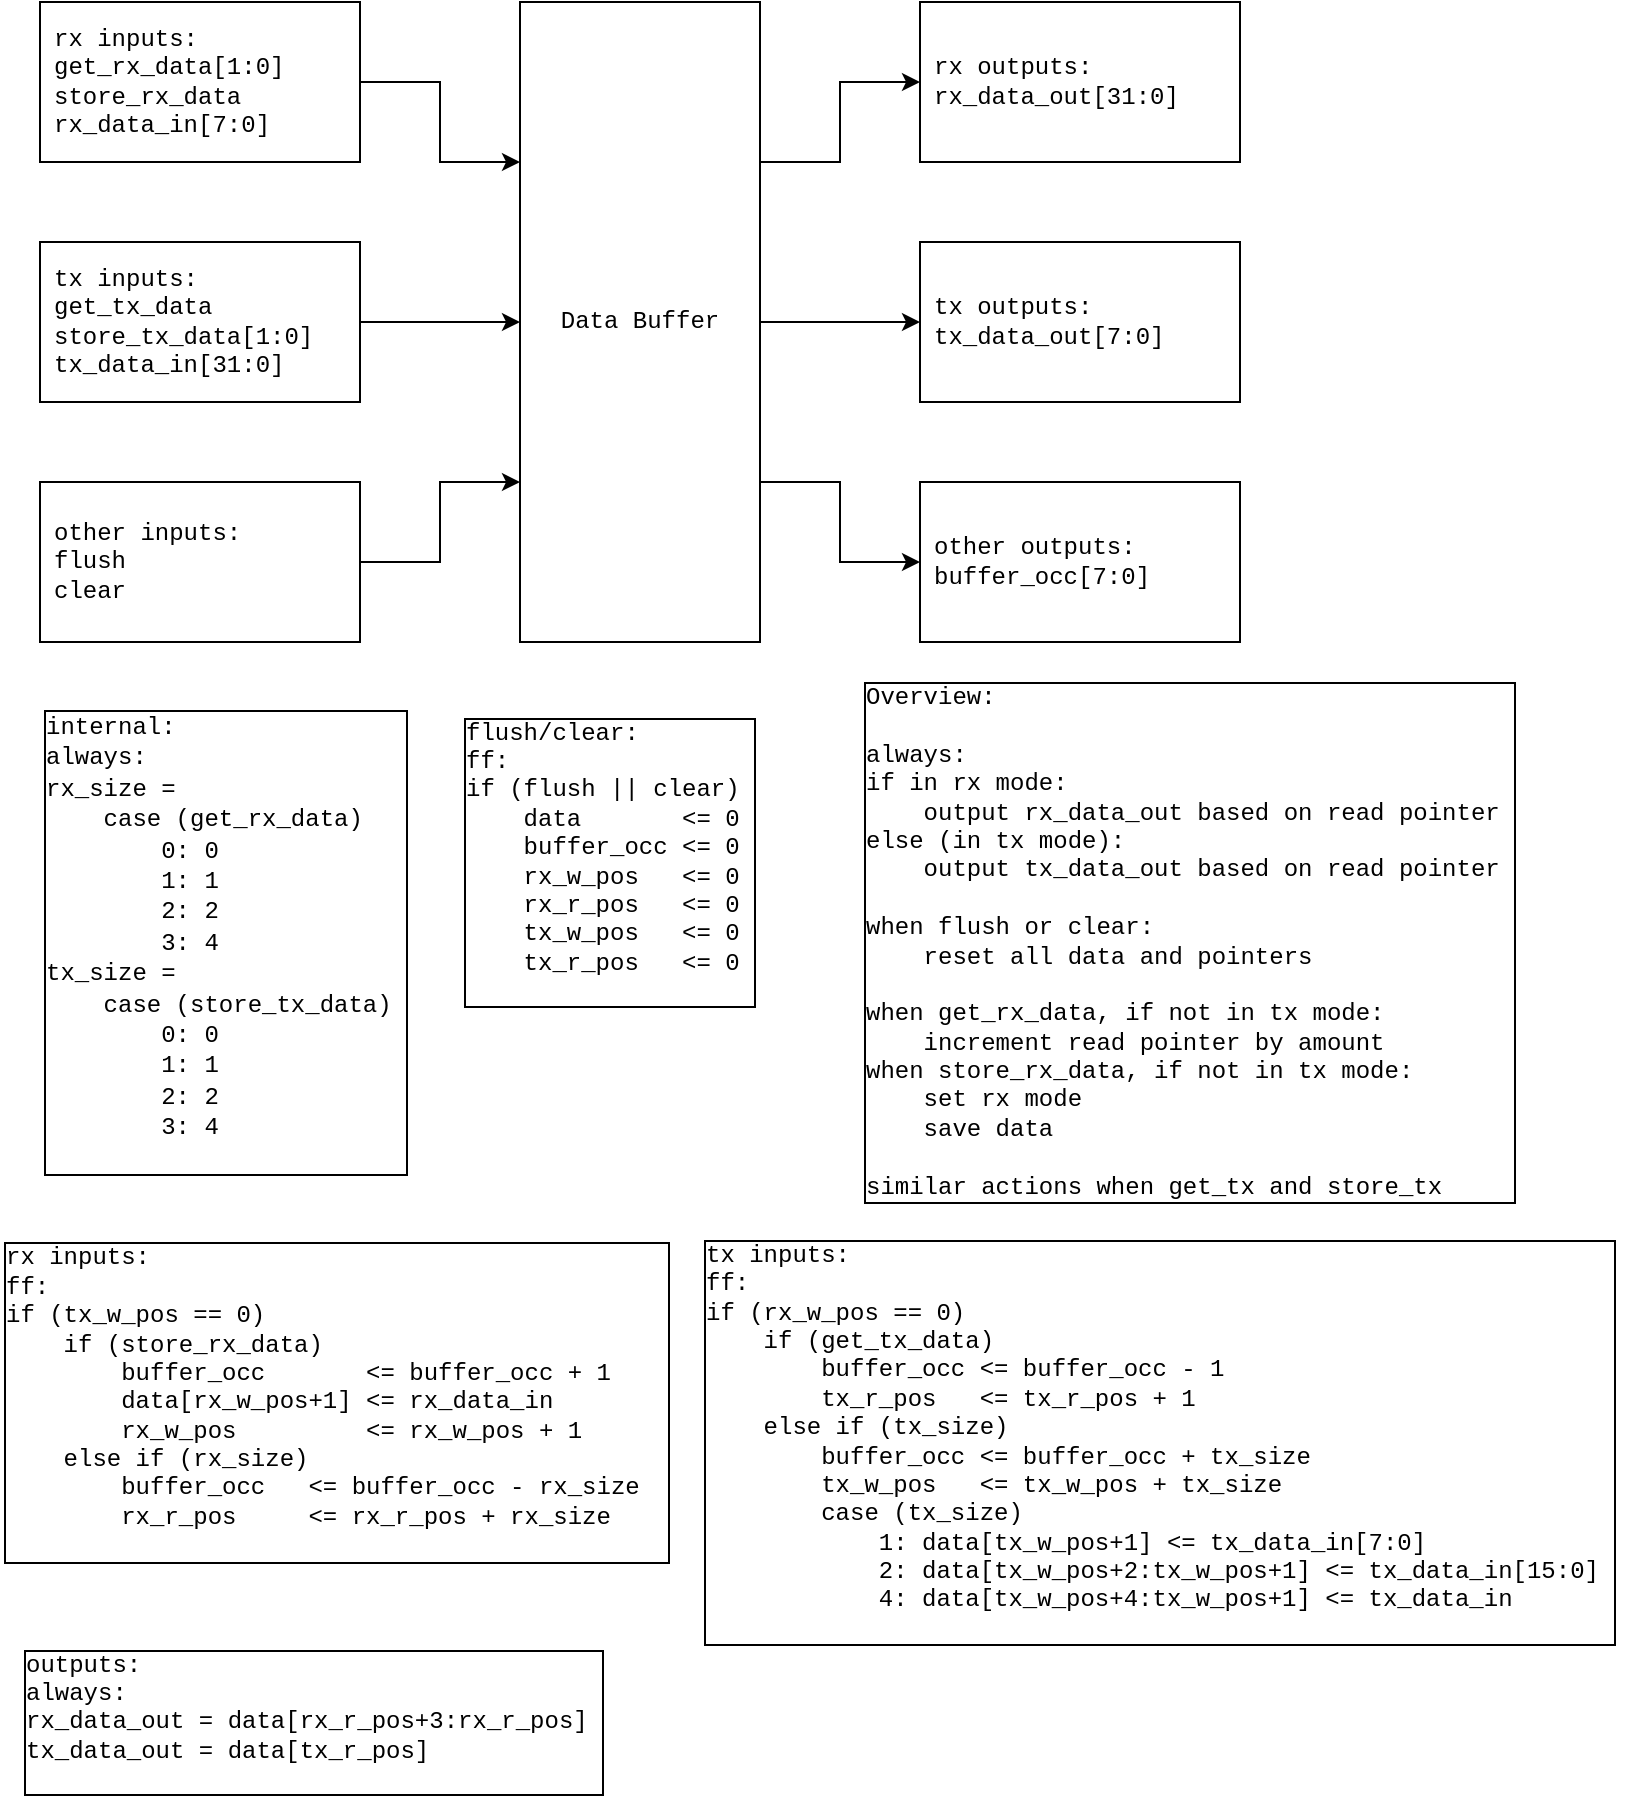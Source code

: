<mxfile>
    <diagram id="759UUr5zTBEioMdMWIvF" name="Page-1">
        <mxGraphModel dx="1380" dy="716" grid="1" gridSize="10" guides="1" tooltips="1" connect="1" arrows="1" fold="1" page="1" pageScale="1" pageWidth="850" pageHeight="1100" math="0" shadow="0">
            <root>
                <mxCell id="0"/>
                <mxCell id="1" parent="0"/>
                <mxCell id="14" value="" style="edgeStyle=orthogonalEdgeStyle;rounded=0;html=1;fontFamily=Courier New;" parent="1" source="2" target="8" edge="1">
                    <mxGeometry relative="1" as="geometry"/>
                </mxCell>
                <mxCell id="16" style="edgeStyle=orthogonalEdgeStyle;rounded=0;html=1;exitX=1;exitY=0.25;exitDx=0;exitDy=0;entryX=0;entryY=0.5;entryDx=0;entryDy=0;fontFamily=Courier New;" parent="1" source="2" target="7" edge="1">
                    <mxGeometry relative="1" as="geometry"/>
                </mxCell>
                <mxCell id="17" style="edgeStyle=orthogonalEdgeStyle;rounded=0;html=1;exitX=1;exitY=0.75;exitDx=0;exitDy=0;entryX=0;entryY=0.5;entryDx=0;entryDy=0;fontFamily=Courier New;" parent="1" source="2" target="9" edge="1">
                    <mxGeometry relative="1" as="geometry"/>
                </mxCell>
                <mxCell id="2" value="Data Buffer" style="rounded=0;whiteSpace=wrap;html=1;fontFamily=Courier New;" parent="1" vertex="1">
                    <mxGeometry x="280" y="40" width="120" height="320" as="geometry"/>
                </mxCell>
                <mxCell id="11" style="edgeStyle=orthogonalEdgeStyle;html=1;exitX=1;exitY=0.5;exitDx=0;exitDy=0;entryX=0;entryY=0.25;entryDx=0;entryDy=0;fontFamily=Courier New;rounded=0;" parent="1" source="3" target="2" edge="1">
                    <mxGeometry relative="1" as="geometry"/>
                </mxCell>
                <mxCell id="3" value="rx inputs:&lt;br&gt;get_rx_data[1:0]&lt;br&gt;store_rx_data&lt;br&gt;rx_data_in[7:0]" style="rounded=0;whiteSpace=wrap;html=1;fontFamily=Courier New;align=left;spacingLeft=5;spacing=2;" parent="1" vertex="1">
                    <mxGeometry x="40" y="40" width="160" height="80" as="geometry"/>
                </mxCell>
                <mxCell id="12" style="edgeStyle=orthogonalEdgeStyle;rounded=0;html=1;exitX=1;exitY=0.5;exitDx=0;exitDy=0;entryX=0;entryY=0.5;entryDx=0;entryDy=0;fontFamily=Courier New;" parent="1" source="4" target="2" edge="1">
                    <mxGeometry relative="1" as="geometry"/>
                </mxCell>
                <mxCell id="4" value="tx inputs:&lt;br&gt;get_tx_data&lt;br&gt;store_tx_data[1:0]&lt;br&gt;tx_data_in[31:0]" style="rounded=0;whiteSpace=wrap;html=1;fontFamily=Courier New;align=left;spacingLeft=5;spacing=2;" parent="1" vertex="1">
                    <mxGeometry x="40" y="160" width="160" height="80" as="geometry"/>
                </mxCell>
                <mxCell id="13" style="edgeStyle=orthogonalEdgeStyle;rounded=0;html=1;exitX=1;exitY=0.5;exitDx=0;exitDy=0;entryX=0;entryY=0.75;entryDx=0;entryDy=0;fontFamily=Courier New;" parent="1" source="5" target="2" edge="1">
                    <mxGeometry relative="1" as="geometry"/>
                </mxCell>
                <mxCell id="5" value="other inputs:&lt;br&gt;flush&lt;br&gt;clear" style="rounded=0;whiteSpace=wrap;html=1;fontFamily=Courier New;align=left;spacingLeft=5;spacing=2;" parent="1" vertex="1">
                    <mxGeometry x="40" y="280" width="160" height="80" as="geometry"/>
                </mxCell>
                <mxCell id="7" value="rx outputs:&lt;br&gt;rx_data_out[31:0]" style="rounded=0;whiteSpace=wrap;html=1;fontFamily=Courier New;align=left;spacingLeft=5;spacing=2;" parent="1" vertex="1">
                    <mxGeometry x="480" y="40" width="160" height="80" as="geometry"/>
                </mxCell>
                <mxCell id="8" value="tx outputs:&lt;br&gt;tx_data_out[7:0]" style="rounded=0;whiteSpace=wrap;html=1;fontFamily=Courier New;align=left;spacingLeft=5;spacing=2;" parent="1" vertex="1">
                    <mxGeometry x="480" y="160" width="160" height="80" as="geometry"/>
                </mxCell>
                <mxCell id="9" value="other outputs:&lt;br&gt;buffer_occ[7:0]" style="rounded=0;whiteSpace=wrap;html=1;fontFamily=Courier New;align=left;spacingLeft=5;spacing=2;" parent="1" vertex="1">
                    <mxGeometry x="480" y="280" width="160" height="80" as="geometry"/>
                </mxCell>
                <mxCell id="18" value="outputs:&lt;br&gt;always:&lt;br&gt;rx_data_out = data[rx_r_pos+3:rx_r_pos]&amp;nbsp;&lt;br&gt;tx_data_out = data[tx_r_pos]&lt;br&gt;&amp;nbsp;" style="text;html=1;align=left;verticalAlign=middle;resizable=0;points=[];autosize=1;strokeColor=none;fillColor=none;fontFamily=Courier New;labelBorderColor=default;" parent="1" vertex="1">
                    <mxGeometry x="30" y="860" width="300" height="80" as="geometry"/>
                </mxCell>
                <mxCell id="19" value="flush/clear:&lt;br&gt;ff:&lt;br&gt;if (flush || clear)&amp;nbsp;&lt;br&gt;&amp;nbsp; &amp;nbsp; data&amp;nbsp; &amp;nbsp; &amp;nbsp; &amp;nbsp;&amp;lt;= 0&lt;br&gt;&amp;nbsp; &amp;nbsp; buffer_occ &amp;lt;= 0&lt;br&gt;&amp;nbsp; &amp;nbsp; rx_w_pos&amp;nbsp; &amp;nbsp;&amp;lt;= 0&lt;br&gt;&amp;nbsp; &amp;nbsp; rx_r_pos&amp;nbsp; &amp;nbsp;&amp;lt;= 0&lt;br&gt;&amp;nbsp; &amp;nbsp; tx_w_pos&amp;nbsp; &amp;nbsp;&amp;lt;= 0&lt;br&gt;&amp;nbsp; &amp;nbsp; tx_r_pos&amp;nbsp; &amp;nbsp;&amp;lt;= 0&lt;br&gt;&amp;nbsp;" style="text;html=1;align=left;verticalAlign=middle;resizable=0;points=[];autosize=1;strokeColor=none;fillColor=none;fontFamily=Courier New;labelBorderColor=default;" parent="1" vertex="1">
                    <mxGeometry x="250" y="395" width="160" height="150" as="geometry"/>
                </mxCell>
                <mxCell id="20" value="rx inputs:&lt;br&gt;ff:&lt;br&gt;if (tx_w_pos == 0)&lt;br&gt;&amp;nbsp; &amp;nbsp; if (store_rx_data)&lt;br&gt;&amp;nbsp; &amp;nbsp;&amp;nbsp;&amp;nbsp; &amp;nbsp; buffer_occ&amp;nbsp; &amp;nbsp; &amp;nbsp; &amp;nbsp;&amp;lt;= buffer_occ + 1&amp;nbsp;&lt;br&gt;&amp;nbsp; &amp;nbsp;&amp;nbsp;&amp;nbsp; &amp;nbsp; data[rx_w_pos+1] &amp;lt;= rx_data_in&lt;br&gt;&amp;nbsp; &amp;nbsp;&amp;nbsp;&amp;nbsp; &amp;nbsp; rx_w_pos&amp;nbsp; &amp;nbsp; &amp;nbsp; &amp;nbsp; &amp;nbsp;&amp;lt;= rx_w_pos + 1&lt;br&gt;&amp;nbsp; &amp;nbsp;&amp;nbsp;else if (rx_size)&lt;br&gt;&amp;nbsp; &amp;nbsp;&amp;nbsp;&amp;nbsp; &amp;nbsp; buffer_occ&amp;nbsp; &amp;nbsp;&amp;lt;= buffer_occ - rx_size&amp;nbsp;&amp;nbsp;&lt;br&gt;&amp;nbsp; &amp;nbsp;&amp;nbsp;&amp;nbsp; &amp;nbsp; rx_r_pos&amp;nbsp; &amp;nbsp; &amp;nbsp;&amp;lt;= rx_r_pos + rx_size&lt;br&gt;&amp;nbsp;" style="text;html=1;align=left;verticalAlign=middle;resizable=0;points=[];autosize=1;strokeColor=none;fillColor=none;fontFamily=Courier New;labelBorderColor=default;" parent="1" vertex="1">
                    <mxGeometry x="20" y="660" width="350" height="160" as="geometry"/>
                </mxCell>
                <mxCell id="22" value="tx inputs:&lt;br&gt;ff:&lt;br&gt;if (rx_w_pos == 0)&lt;br&gt;&amp;nbsp; &amp;nbsp;&amp;nbsp;if (get_tx_data)&lt;br&gt;&amp;nbsp; &amp;nbsp;&amp;nbsp;&amp;nbsp; &amp;nbsp; buffer_occ &amp;lt;= buffer_occ - 1&lt;br&gt;&amp;nbsp; &amp;nbsp;&amp;nbsp;&amp;nbsp; &amp;nbsp; tx_r_pos&amp;nbsp; &amp;nbsp;&amp;lt;= tx_r_pos + 1&amp;nbsp;&lt;br&gt;&amp;nbsp; &amp;nbsp;&amp;nbsp;else if (tx_size)&lt;br&gt;&amp;nbsp; &amp;nbsp;&amp;nbsp;&amp;nbsp; &amp;nbsp; buffer_occ &amp;lt;= buffer_occ + tx_size&amp;nbsp;&lt;br&gt;&amp;nbsp; &amp;nbsp;&amp;nbsp;&amp;nbsp; &amp;nbsp; tx_w_pos&amp;nbsp; &amp;nbsp;&amp;lt;= tx_w_pos + tx_size&lt;br&gt;&amp;nbsp; &amp;nbsp; &amp;nbsp; &amp;nbsp; case (tx_size)&lt;br&gt;&amp;nbsp; &amp;nbsp; &amp;nbsp; &amp;nbsp; &amp;nbsp; &amp;nbsp; 1: data[tx_w_pos+1] &amp;lt;= tx_data_in[7:0]&lt;br&gt;&amp;nbsp; &amp;nbsp; &amp;nbsp; &amp;nbsp; &amp;nbsp; &amp;nbsp; 2: data[tx_w_pos+2:tx_w_pos+1] &amp;lt;= tx_data_in[15:0]&amp;nbsp;&lt;br&gt;&amp;nbsp; &amp;nbsp; &amp;nbsp; &amp;nbsp; &amp;nbsp; &amp;nbsp; 4: data[tx_w_pos+4:tx_w_pos+1] &amp;lt;= tx_data_in&lt;br&gt;&amp;nbsp;" style="text;html=1;align=left;verticalAlign=middle;resizable=0;points=[];autosize=1;strokeColor=none;fillColor=none;fontFamily=Courier New;labelBorderColor=default;" parent="1" vertex="1">
                    <mxGeometry x="370" y="660" width="470" height="200" as="geometry"/>
                </mxCell>
                <mxCell id="23" value="Overview:&lt;br&gt;&lt;br&gt;always:&lt;br&gt;if in rx mode:&lt;br&gt;&amp;nbsp; &amp;nbsp; output rx_data_out based on read pointer&amp;nbsp;&lt;br&gt;else (in tx mode):&lt;br&gt;&amp;nbsp; &amp;nbsp; output tx_data_out based on read pointer&lt;br&gt;&lt;br&gt;when flush or clear:&lt;br&gt;&amp;nbsp; &amp;nbsp; reset all data and pointers&lt;br&gt;&lt;br&gt;when get_rx_data, if not in tx mode:&lt;br&gt;&amp;nbsp; &amp;nbsp; increment read pointer by amount&lt;br&gt;when store_rx_data, if not in tx mode:&lt;br&gt;&amp;nbsp; &amp;nbsp; set rx mode&lt;br&gt;&amp;nbsp; &amp;nbsp; save data&lt;br&gt;&lt;br&gt;similar actions when get_tx and store_tx" style="text;html=1;align=left;verticalAlign=middle;resizable=0;points=[];autosize=1;strokeColor=none;fillColor=none;fontFamily=Courier New;labelBorderColor=default;" parent="1" vertex="1">
                    <mxGeometry x="450" y="380" width="340" height="260" as="geometry"/>
                </mxCell>
                <mxCell id="24" value="&lt;font face=&quot;Courier New&quot;&gt;internal:&lt;br&gt;always:&lt;br&gt;rx_size =&lt;br&gt;&amp;nbsp; &amp;nbsp; case (get_rx_data)&lt;br&gt;&amp;nbsp; &amp;nbsp; &amp;nbsp; &amp;nbsp; 0: 0&lt;br&gt;&amp;nbsp; &amp;nbsp; &amp;nbsp; &amp;nbsp; 1: 1&lt;br&gt;&amp;nbsp; &amp;nbsp; &amp;nbsp; &amp;nbsp; 2: 2&lt;br&gt;&amp;nbsp; &amp;nbsp; &amp;nbsp; &amp;nbsp; 3: 4&lt;br&gt;&lt;/font&gt;&lt;span style=&quot;font-family: &amp;#34;courier new&amp;#34;&quot;&gt;tx_size =&lt;/span&gt;&lt;br style=&quot;font-family: &amp;#34;courier new&amp;#34;&quot;&gt;&lt;span style=&quot;font-family: &amp;#34;courier new&amp;#34;&quot;&gt;&amp;nbsp; &amp;nbsp; case (store_tx_data)&amp;nbsp;&lt;/span&gt;&lt;br style=&quot;font-family: &amp;#34;courier new&amp;#34;&quot;&gt;&lt;span style=&quot;font-family: &amp;#34;courier new&amp;#34;&quot;&gt;&amp;nbsp; &amp;nbsp; &amp;nbsp; &amp;nbsp; 0: 0&lt;/span&gt;&lt;br style=&quot;font-family: &amp;#34;courier new&amp;#34;&quot;&gt;&lt;span style=&quot;font-family: &amp;#34;courier new&amp;#34;&quot;&gt;&amp;nbsp; &amp;nbsp; &amp;nbsp; &amp;nbsp; 1: 1&lt;/span&gt;&lt;br style=&quot;font-family: &amp;#34;courier new&amp;#34;&quot;&gt;&lt;span style=&quot;font-family: &amp;#34;courier new&amp;#34;&quot;&gt;&amp;nbsp; &amp;nbsp; &amp;nbsp; &amp;nbsp; 2: 2&lt;/span&gt;&lt;br style=&quot;font-family: &amp;#34;courier new&amp;#34;&quot;&gt;&lt;span style=&quot;font-family: &amp;#34;courier new&amp;#34;&quot;&gt;&amp;nbsp; &amp;nbsp; &amp;nbsp; &amp;nbsp; 3: 4&lt;br&gt;&lt;/span&gt;&lt;font face=&quot;Courier New&quot;&gt;&lt;br&gt;&lt;/font&gt;" style="text;html=1;align=left;verticalAlign=middle;resizable=0;points=[];autosize=1;strokeColor=none;fillColor=none;labelBorderColor=default;" parent="1" vertex="1">
                    <mxGeometry x="40" y="395" width="200" height="230" as="geometry"/>
                </mxCell>
            </root>
        </mxGraphModel>
    </diagram>
</mxfile>